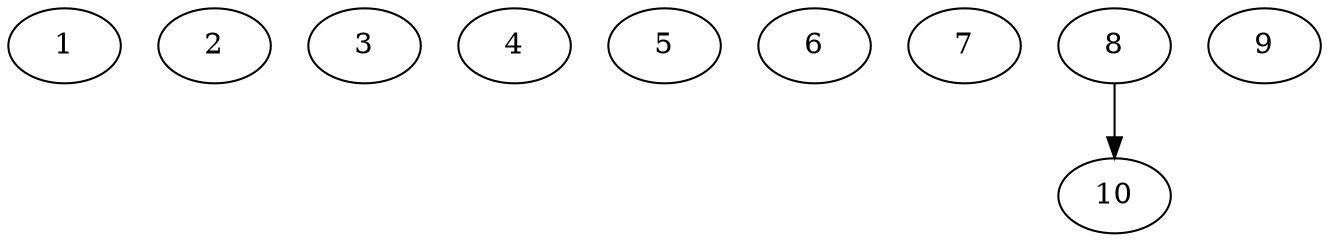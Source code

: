 digraph "Layered_N10_Layers9-1_Fork_P1.dot" {
	1	[Weight=31];
	2	[Weight=10];
	3	[Weight=38];
	4	[Weight=20];
	5	[Weight=30];
	6	[Weight=23];
	7	[Weight=21];
	8	[Weight=22];
	9	[Weight=19];
	10	[Weight=37];
	8 -> 10 [Weight=1];
}
